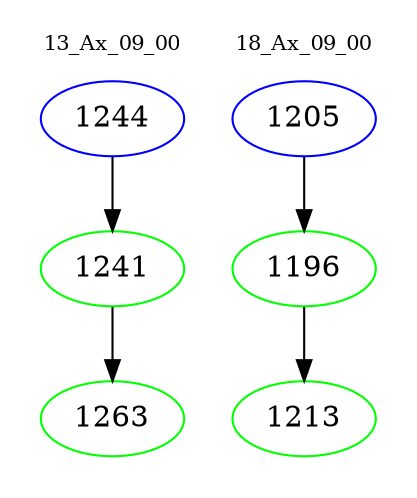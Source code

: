 digraph{
subgraph cluster_0 {
color = white
label = "13_Ax_09_00";
fontsize=10;
T0_1244 [label="1244", color="blue"]
T0_1244 -> T0_1241 [color="black"]
T0_1241 [label="1241", color="green"]
T0_1241 -> T0_1263 [color="black"]
T0_1263 [label="1263", color="green"]
}
subgraph cluster_1 {
color = white
label = "18_Ax_09_00";
fontsize=10;
T1_1205 [label="1205", color="blue"]
T1_1205 -> T1_1196 [color="black"]
T1_1196 [label="1196", color="green"]
T1_1196 -> T1_1213 [color="black"]
T1_1213 [label="1213", color="green"]
}
}
